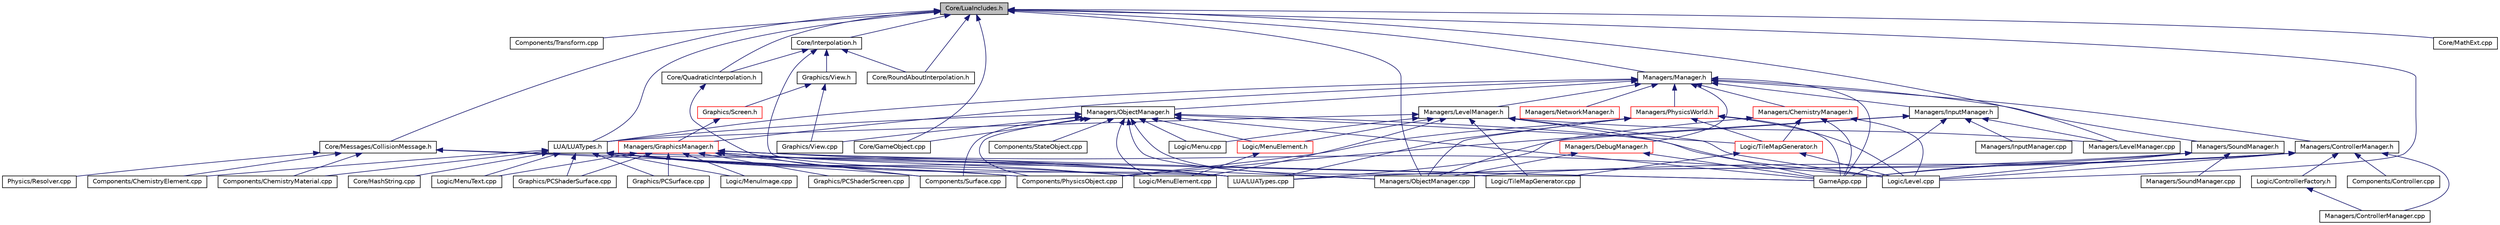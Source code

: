 digraph "Core/LuaIncludes.h"
{
  edge [fontname="Helvetica",fontsize="10",labelfontname="Helvetica",labelfontsize="10"];
  node [fontname="Helvetica",fontsize="10",shape=record];
  Node1 [label="Core/LuaIncludes.h",height=0.2,width=0.4,color="black", fillcolor="grey75", style="filled", fontcolor="black"];
  Node1 -> Node2 [dir="back",color="midnightblue",fontsize="10",style="solid"];
  Node2 [label="Components/Transform.cpp",height=0.2,width=0.4,color="black", fillcolor="white", style="filled",URL="$Transform_8cpp.html"];
  Node1 -> Node3 [dir="back",color="midnightblue",fontsize="10",style="solid"];
  Node3 [label="Core/GameObject.cpp",height=0.2,width=0.4,color="black", fillcolor="white", style="filled",URL="$GameObject_8cpp.html"];
  Node1 -> Node4 [dir="back",color="midnightblue",fontsize="10",style="solid"];
  Node4 [label="Core/Interpolation.h",height=0.2,width=0.4,color="black", fillcolor="white", style="filled",URL="$Interpolation_8h.html"];
  Node4 -> Node5 [dir="back",color="midnightblue",fontsize="10",style="solid"];
  Node5 [label="Core/QuadraticInterpolation.h",height=0.2,width=0.4,color="black", fillcolor="white", style="filled",URL="$QuadraticInterpolation_8h.html"];
  Node5 -> Node6 [dir="back",color="midnightblue",fontsize="10",style="solid"];
  Node6 [label="LUA/LUATypes.cpp",height=0.2,width=0.4,color="black", fillcolor="white", style="filled",URL="$LUATypes_8cpp.html"];
  Node4 -> Node7 [dir="back",color="midnightblue",fontsize="10",style="solid"];
  Node7 [label="Core/RoundAboutInterpolation.h",height=0.2,width=0.4,color="black", fillcolor="white", style="filled",URL="$RoundAboutInterpolation_8h.html"];
  Node4 -> Node8 [dir="back",color="midnightblue",fontsize="10",style="solid"];
  Node8 [label="Graphics/View.h",height=0.2,width=0.4,color="black", fillcolor="white", style="filled",URL="$View_8h.html"];
  Node8 -> Node9 [dir="back",color="midnightblue",fontsize="10",style="solid"];
  Node9 [label="Graphics/Screen.h",height=0.2,width=0.4,color="red", fillcolor="white", style="filled",URL="$Screen_8h.html"];
  Node9 -> Node10 [dir="back",color="midnightblue",fontsize="10",style="solid"];
  Node10 [label="Managers/GraphicsManager.h",height=0.2,width=0.4,color="red", fillcolor="white", style="filled",URL="$GraphicsManager_8h.html"];
  Node10 -> Node11 [dir="back",color="midnightblue",fontsize="10",style="solid"];
  Node11 [label="Components/Surface.cpp",height=0.2,width=0.4,color="black", fillcolor="white", style="filled",URL="$Surface_8cpp.html"];
  Node10 -> Node12 [dir="back",color="midnightblue",fontsize="10",style="solid"];
  Node12 [label="GameApp.cpp",height=0.2,width=0.4,color="black", fillcolor="white", style="filled",URL="$GameApp_8cpp.html"];
  Node10 -> Node13 [dir="back",color="midnightblue",fontsize="10",style="solid"];
  Node13 [label="Graphics/PCShaderScreen.cpp",height=0.2,width=0.4,color="black", fillcolor="white", style="filled",URL="$PCShaderScreen_8cpp.html"];
  Node10 -> Node14 [dir="back",color="midnightblue",fontsize="10",style="solid"];
  Node14 [label="Graphics/PCShaderSurface.cpp",height=0.2,width=0.4,color="black", fillcolor="white", style="filled",URL="$PCShaderSurface_8cpp.html"];
  Node10 -> Node15 [dir="back",color="midnightblue",fontsize="10",style="solid"];
  Node15 [label="Graphics/PCSurface.cpp",height=0.2,width=0.4,color="black", fillcolor="white", style="filled",URL="$PCSurface_8cpp.html"];
  Node10 -> Node16 [dir="back",color="midnightblue",fontsize="10",style="solid"];
  Node16 [label="Logic/Level.cpp",height=0.2,width=0.4,color="black", fillcolor="white", style="filled",URL="$Level_8cpp.html"];
  Node10 -> Node17 [dir="back",color="midnightblue",fontsize="10",style="solid"];
  Node17 [label="Logic/MenuElement.cpp",height=0.2,width=0.4,color="black", fillcolor="white", style="filled",URL="$MenuElement_8cpp.html"];
  Node10 -> Node18 [dir="back",color="midnightblue",fontsize="10",style="solid"];
  Node18 [label="Logic/MenuImage.cpp",height=0.2,width=0.4,color="black", fillcolor="white", style="filled",URL="$MenuImage_8cpp.html"];
  Node10 -> Node19 [dir="back",color="midnightblue",fontsize="10",style="solid"];
  Node19 [label="Logic/MenuText.cpp",height=0.2,width=0.4,color="black", fillcolor="white", style="filled",URL="$MenuText_8cpp.html"];
  Node10 -> Node6 [dir="back",color="midnightblue",fontsize="10",style="solid"];
  Node10 -> Node20 [dir="back",color="midnightblue",fontsize="10",style="solid"];
  Node20 [label="Managers/ObjectManager.cpp",height=0.2,width=0.4,color="black", fillcolor="white", style="filled",URL="$ObjectManager_8cpp.html"];
  Node8 -> Node21 [dir="back",color="midnightblue",fontsize="10",style="solid"];
  Node21 [label="Graphics/View.cpp",height=0.2,width=0.4,color="black", fillcolor="white", style="filled",URL="$View_8cpp.html"];
  Node4 -> Node6 [dir="back",color="midnightblue",fontsize="10",style="solid"];
  Node1 -> Node22 [dir="back",color="midnightblue",fontsize="10",style="solid"];
  Node22 [label="Core/MathExt.cpp",height=0.2,width=0.4,color="black", fillcolor="white", style="filled",URL="$MathExt_8cpp.html"];
  Node1 -> Node23 [dir="back",color="midnightblue",fontsize="10",style="solid"];
  Node23 [label="Core/Messages/CollisionMessage.h",height=0.2,width=0.4,color="black", fillcolor="white", style="filled",URL="$CollisionMessage_8h.html"];
  Node23 -> Node24 [dir="back",color="midnightblue",fontsize="10",style="solid"];
  Node24 [label="Components/ChemistryElement.cpp",height=0.2,width=0.4,color="black", fillcolor="white", style="filled",URL="$ChemistryElement_8cpp.html"];
  Node23 -> Node25 [dir="back",color="midnightblue",fontsize="10",style="solid"];
  Node25 [label="Components/ChemistryMaterial.cpp",height=0.2,width=0.4,color="black", fillcolor="white", style="filled",URL="$ChemistryMaterial_8cpp.html"];
  Node23 -> Node26 [dir="back",color="midnightblue",fontsize="10",style="solid"];
  Node26 [label="Components/PhysicsObject.cpp",height=0.2,width=0.4,color="black", fillcolor="white", style="filled",URL="$PhysicsObject_8cpp.html"];
  Node23 -> Node6 [dir="back",color="midnightblue",fontsize="10",style="solid"];
  Node23 -> Node27 [dir="back",color="midnightblue",fontsize="10",style="solid"];
  Node27 [label="Physics/Resolver.cpp",height=0.2,width=0.4,color="black", fillcolor="white", style="filled",URL="$Resolver_8cpp.html"];
  Node1 -> Node5 [dir="back",color="midnightblue",fontsize="10",style="solid"];
  Node1 -> Node7 [dir="back",color="midnightblue",fontsize="10",style="solid"];
  Node1 -> Node16 [dir="back",color="midnightblue",fontsize="10",style="solid"];
  Node1 -> Node28 [dir="back",color="midnightblue",fontsize="10",style="solid"];
  Node28 [label="LUA/LUATypes.h",height=0.2,width=0.4,color="black", fillcolor="white", style="filled",URL="$LUATypes_8h.html"];
  Node28 -> Node24 [dir="back",color="midnightblue",fontsize="10",style="solid"];
  Node28 -> Node25 [dir="back",color="midnightblue",fontsize="10",style="solid"];
  Node28 -> Node26 [dir="back",color="midnightblue",fontsize="10",style="solid"];
  Node28 -> Node11 [dir="back",color="midnightblue",fontsize="10",style="solid"];
  Node28 -> Node29 [dir="back",color="midnightblue",fontsize="10",style="solid"];
  Node29 [label="Core/HashString.cpp",height=0.2,width=0.4,color="black", fillcolor="white", style="filled",URL="$HashString_8cpp.html"];
  Node28 -> Node12 [dir="back",color="midnightblue",fontsize="10",style="solid"];
  Node28 -> Node14 [dir="back",color="midnightblue",fontsize="10",style="solid"];
  Node28 -> Node15 [dir="back",color="midnightblue",fontsize="10",style="solid"];
  Node28 -> Node17 [dir="back",color="midnightblue",fontsize="10",style="solid"];
  Node28 -> Node18 [dir="back",color="midnightblue",fontsize="10",style="solid"];
  Node28 -> Node19 [dir="back",color="midnightblue",fontsize="10",style="solid"];
  Node28 -> Node6 [dir="back",color="midnightblue",fontsize="10",style="solid"];
  Node1 -> Node30 [dir="back",color="midnightblue",fontsize="10",style="solid"];
  Node30 [label="Managers/Manager.h",height=0.2,width=0.4,color="black", fillcolor="white", style="filled",URL="$Manager_8h.html"];
  Node30 -> Node12 [dir="back",color="midnightblue",fontsize="10",style="solid"];
  Node30 -> Node28 [dir="back",color="midnightblue",fontsize="10",style="solid"];
  Node30 -> Node31 [dir="back",color="midnightblue",fontsize="10",style="solid"];
  Node31 [label="Managers/LevelManager.h",height=0.2,width=0.4,color="black", fillcolor="white", style="filled",URL="$LevelManager_8h.html"];
  Node31 -> Node12 [dir="back",color="midnightblue",fontsize="10",style="solid"];
  Node31 -> Node16 [dir="back",color="midnightblue",fontsize="10",style="solid"];
  Node31 -> Node32 [dir="back",color="midnightblue",fontsize="10",style="solid"];
  Node32 [label="Logic/MenuElement.h",height=0.2,width=0.4,color="red", fillcolor="white", style="filled",URL="$MenuElement_8h.html"];
  Node32 -> Node17 [dir="back",color="midnightblue",fontsize="10",style="solid"];
  Node31 -> Node33 [dir="back",color="midnightblue",fontsize="10",style="solid"];
  Node33 [label="Logic/Menu.cpp",height=0.2,width=0.4,color="black", fillcolor="white", style="filled",URL="$Menu_8cpp.html"];
  Node31 -> Node17 [dir="back",color="midnightblue",fontsize="10",style="solid"];
  Node31 -> Node34 [dir="back",color="midnightblue",fontsize="10",style="solid"];
  Node34 [label="Logic/TileMapGenerator.cpp",height=0.2,width=0.4,color="black", fillcolor="white", style="filled",URL="$TileMapGenerator_8cpp.html"];
  Node31 -> Node28 [dir="back",color="midnightblue",fontsize="10",style="solid"];
  Node31 -> Node35 [dir="back",color="midnightblue",fontsize="10",style="solid"];
  Node35 [label="Managers/LevelManager.cpp",height=0.2,width=0.4,color="black", fillcolor="white", style="filled",URL="$LevelManager_8cpp.html"];
  Node30 -> Node36 [dir="back",color="midnightblue",fontsize="10",style="solid"];
  Node36 [label="Managers/ObjectManager.h",height=0.2,width=0.4,color="black", fillcolor="white", style="filled",URL="$ObjectManager_8h.html"];
  Node36 -> Node26 [dir="back",color="midnightblue",fontsize="10",style="solid"];
  Node36 -> Node37 [dir="back",color="midnightblue",fontsize="10",style="solid"];
  Node37 [label="Components/StateObject.cpp",height=0.2,width=0.4,color="black", fillcolor="white", style="filled",URL="$StateObject_8cpp.html"];
  Node36 -> Node11 [dir="back",color="midnightblue",fontsize="10",style="solid"];
  Node36 -> Node3 [dir="back",color="midnightblue",fontsize="10",style="solid"];
  Node36 -> Node12 [dir="back",color="midnightblue",fontsize="10",style="solid"];
  Node36 -> Node21 [dir="back",color="midnightblue",fontsize="10",style="solid"];
  Node36 -> Node38 [dir="back",color="midnightblue",fontsize="10",style="solid"];
  Node38 [label="Logic/TileMapGenerator.h",height=0.2,width=0.4,color="red", fillcolor="white", style="filled",URL="$TileMapGenerator_8h.html"];
  Node38 -> Node16 [dir="back",color="midnightblue",fontsize="10",style="solid"];
  Node38 -> Node34 [dir="back",color="midnightblue",fontsize="10",style="solid"];
  Node36 -> Node16 [dir="back",color="midnightblue",fontsize="10",style="solid"];
  Node36 -> Node32 [dir="back",color="midnightblue",fontsize="10",style="solid"];
  Node36 -> Node33 [dir="back",color="midnightblue",fontsize="10",style="solid"];
  Node36 -> Node17 [dir="back",color="midnightblue",fontsize="10",style="solid"];
  Node36 -> Node34 [dir="back",color="midnightblue",fontsize="10",style="solid"];
  Node36 -> Node28 [dir="back",color="midnightblue",fontsize="10",style="solid"];
  Node36 -> Node20 [dir="back",color="midnightblue",fontsize="10",style="solid"];
  Node30 -> Node39 [dir="back",color="midnightblue",fontsize="10",style="solid"];
  Node39 [label="Managers/SoundManager.h",height=0.2,width=0.4,color="black", fillcolor="white", style="filled",URL="$SoundManager_8h.html"];
  Node39 -> Node12 [dir="back",color="midnightblue",fontsize="10",style="solid"];
  Node39 -> Node16 [dir="back",color="midnightblue",fontsize="10",style="solid"];
  Node39 -> Node6 [dir="back",color="midnightblue",fontsize="10",style="solid"];
  Node39 -> Node40 [dir="back",color="midnightblue",fontsize="10",style="solid"];
  Node40 [label="Managers/SoundManager.cpp",height=0.2,width=0.4,color="black", fillcolor="white", style="filled",URL="$SoundManager_8cpp.html"];
  Node30 -> Node41 [dir="back",color="midnightblue",fontsize="10",style="solid"];
  Node41 [label="Managers/InputManager.h",height=0.2,width=0.4,color="black", fillcolor="white", style="filled",URL="$InputManager_8h.html"];
  Node41 -> Node26 [dir="back",color="midnightblue",fontsize="10",style="solid"];
  Node41 -> Node12 [dir="back",color="midnightblue",fontsize="10",style="solid"];
  Node41 -> Node6 [dir="back",color="midnightblue",fontsize="10",style="solid"];
  Node41 -> Node42 [dir="back",color="midnightblue",fontsize="10",style="solid"];
  Node42 [label="Managers/InputManager.cpp",height=0.2,width=0.4,color="black", fillcolor="white", style="filled",URL="$InputManager_8cpp.html"];
  Node41 -> Node35 [dir="back",color="midnightblue",fontsize="10",style="solid"];
  Node30 -> Node43 [dir="back",color="midnightblue",fontsize="10",style="solid"];
  Node43 [label="Managers/ControllerManager.h",height=0.2,width=0.4,color="black", fillcolor="white", style="filled",URL="$ControllerManager_8h.html"];
  Node43 -> Node44 [dir="back",color="midnightblue",fontsize="10",style="solid"];
  Node44 [label="Components/Controller.cpp",height=0.2,width=0.4,color="black", fillcolor="white", style="filled",URL="$Controller_8cpp.html"];
  Node43 -> Node12 [dir="back",color="midnightblue",fontsize="10",style="solid"];
  Node43 -> Node45 [dir="back",color="midnightblue",fontsize="10",style="solid"];
  Node45 [label="Logic/ControllerFactory.h",height=0.2,width=0.4,color="black", fillcolor="white", style="filled",URL="$ControllerFactory_8h.html"];
  Node45 -> Node46 [dir="back",color="midnightblue",fontsize="10",style="solid"];
  Node46 [label="Managers/ControllerManager.cpp",height=0.2,width=0.4,color="black", fillcolor="white", style="filled",URL="$ControllerManager_8cpp.html"];
  Node43 -> Node16 [dir="back",color="midnightblue",fontsize="10",style="solid"];
  Node43 -> Node6 [dir="back",color="midnightblue",fontsize="10",style="solid"];
  Node43 -> Node46 [dir="back",color="midnightblue",fontsize="10",style="solid"];
  Node43 -> Node20 [dir="back",color="midnightblue",fontsize="10",style="solid"];
  Node30 -> Node10 [dir="back",color="midnightblue",fontsize="10",style="solid"];
  Node30 -> Node47 [dir="back",color="midnightblue",fontsize="10",style="solid"];
  Node47 [label="Managers/PhysicsWorld.h",height=0.2,width=0.4,color="red", fillcolor="white", style="filled",URL="$PhysicsWorld_8h.html"];
  Node47 -> Node26 [dir="back",color="midnightblue",fontsize="10",style="solid"];
  Node47 -> Node12 [dir="back",color="midnightblue",fontsize="10",style="solid"];
  Node47 -> Node38 [dir="back",color="midnightblue",fontsize="10",style="solid"];
  Node47 -> Node16 [dir="back",color="midnightblue",fontsize="10",style="solid"];
  Node47 -> Node6 [dir="back",color="midnightblue",fontsize="10",style="solid"];
  Node47 -> Node20 [dir="back",color="midnightblue",fontsize="10",style="solid"];
  Node30 -> Node48 [dir="back",color="midnightblue",fontsize="10",style="solid"];
  Node48 [label="Managers/ChemistryManager.h",height=0.2,width=0.4,color="red", fillcolor="white", style="filled",URL="$ChemistryManager_8h.html"];
  Node48 -> Node12 [dir="back",color="midnightblue",fontsize="10",style="solid"];
  Node48 -> Node38 [dir="back",color="midnightblue",fontsize="10",style="solid"];
  Node48 -> Node16 [dir="back",color="midnightblue",fontsize="10",style="solid"];
  Node48 -> Node20 [dir="back",color="midnightblue",fontsize="10",style="solid"];
  Node30 -> Node49 [dir="back",color="midnightblue",fontsize="10",style="solid"];
  Node49 [label="Managers/DebugManager.h",height=0.2,width=0.4,color="red", fillcolor="white", style="filled",URL="$DebugManager_8h.html"];
  Node49 -> Node12 [dir="back",color="midnightblue",fontsize="10",style="solid"];
  Node49 -> Node20 [dir="back",color="midnightblue",fontsize="10",style="solid"];
  Node30 -> Node50 [dir="back",color="midnightblue",fontsize="10",style="solid"];
  Node50 [label="Managers/NetworkManager.h",height=0.2,width=0.4,color="red", fillcolor="white", style="filled",URL="$NetworkManager_8h.html"];
  Node1 -> Node35 [dir="back",color="midnightblue",fontsize="10",style="solid"];
  Node1 -> Node20 [dir="back",color="midnightblue",fontsize="10",style="solid"];
}
